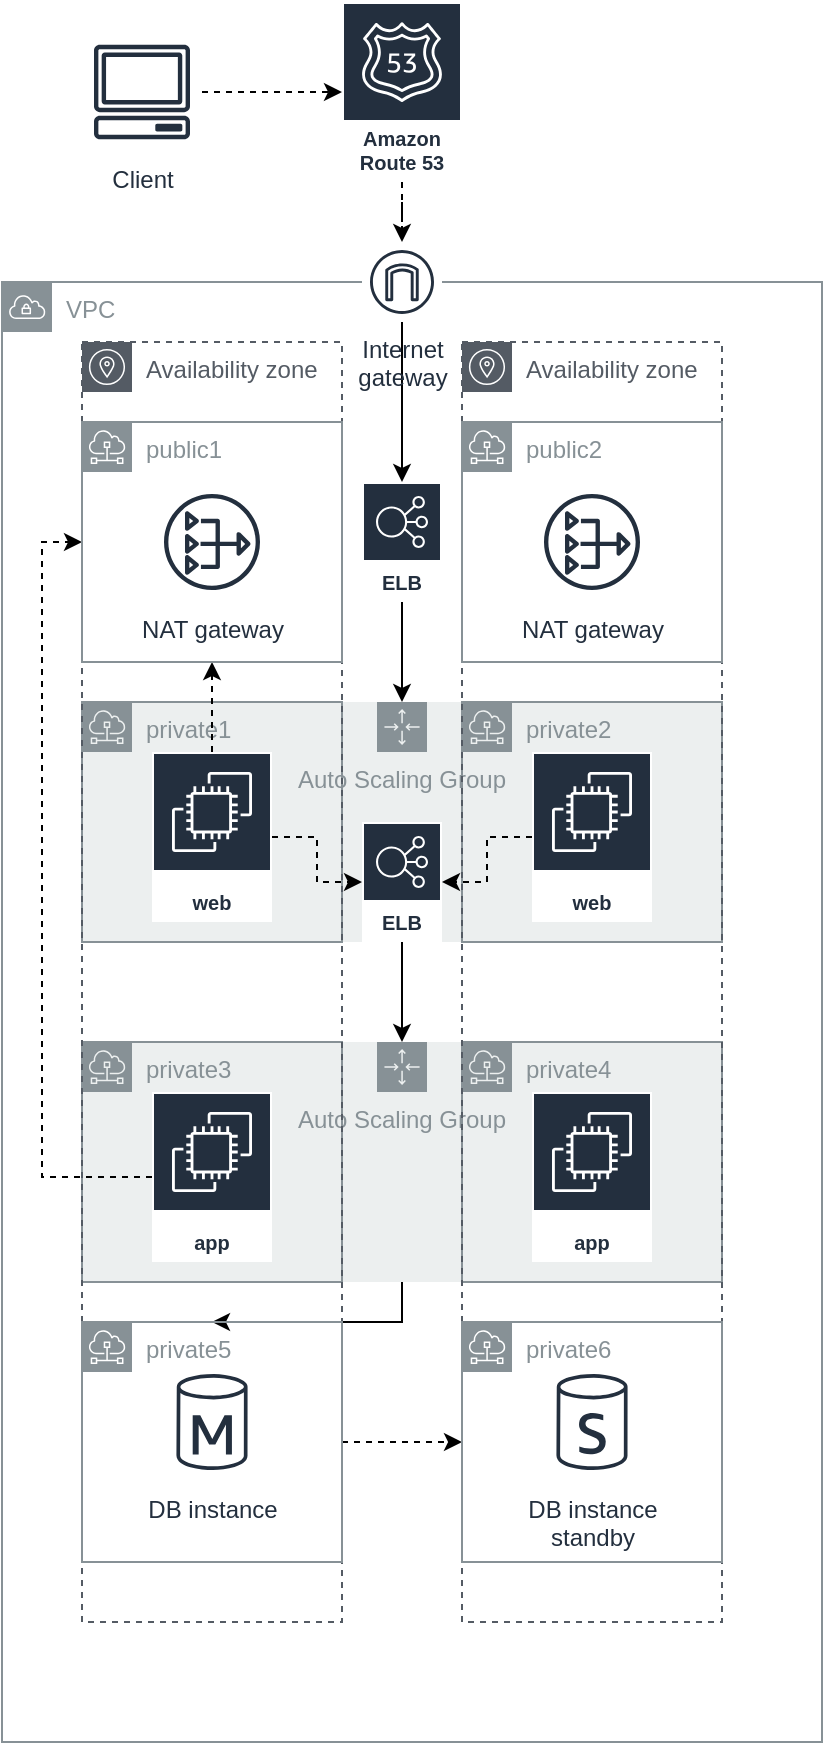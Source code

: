 <mxfile version="12.4.8" type="github">
  <diagram id="oLw4HaNUu8U8rWGGEuYg" name="Page-1">
    <mxGraphModel dx="1422" dy="762" grid="1" gridSize="10" guides="1" tooltips="1" connect="1" arrows="1" fold="1" page="1" pageScale="1" pageWidth="827" pageHeight="1169" math="0" shadow="0">
      <root>
        <mxCell id="0"/>
        <mxCell id="1" parent="0"/>
        <mxCell id="x8dnCS3WgVs4PBsWVb6L-2" value="Auto Scaling Group" style="outlineConnect=0;gradientColor=none;html=1;whiteSpace=wrap;fontSize=12;fontStyle=0;shape=mxgraph.aws4.groupCenter;grIcon=mxgraph.aws4.group_auto_scaling_group;grStroke=0;strokeColor=#879196;fillColor=#ECEFEF;verticalAlign=top;align=center;fontColor=#879196;dashed=0;spacingTop=25;" vertex="1" parent="1">
          <mxGeometry x="220" y="440" width="320" height="120" as="geometry"/>
        </mxCell>
        <mxCell id="x8dnCS3WgVs4PBsWVb6L-19" value="private2" style="outlineConnect=0;gradientColor=none;html=1;whiteSpace=wrap;fontSize=12;fontStyle=0;shape=mxgraph.aws4.group;grIcon=mxgraph.aws4.group_subnet;strokeColor=#879196;fillColor=none;verticalAlign=top;align=left;spacingLeft=30;fontColor=#879196;dashed=0;" vertex="1" parent="1">
          <mxGeometry x="410" y="440" width="130" height="120" as="geometry"/>
        </mxCell>
        <mxCell id="x8dnCS3WgVs4PBsWVb6L-17" value="private1" style="outlineConnect=0;gradientColor=none;html=1;whiteSpace=wrap;fontSize=12;fontStyle=0;shape=mxgraph.aws4.group;grIcon=mxgraph.aws4.group_subnet;strokeColor=#879196;fillColor=none;verticalAlign=top;align=left;spacingLeft=30;fontColor=#879196;dashed=0;" vertex="1" parent="1">
          <mxGeometry x="220" y="440" width="130" height="120" as="geometry"/>
        </mxCell>
        <mxCell id="x8dnCS3WgVs4PBsWVb6L-6" value="Auto Scaling Group" style="outlineConnect=0;gradientColor=none;html=1;whiteSpace=wrap;fontSize=12;fontStyle=0;shape=mxgraph.aws4.groupCenter;grIcon=mxgraph.aws4.group_auto_scaling_group;grStroke=0;strokeColor=#879196;fillColor=#ECEFEF;verticalAlign=top;align=center;fontColor=#879196;dashed=0;spacingTop=25;" vertex="1" parent="1">
          <mxGeometry x="220" y="610" width="320" height="120" as="geometry"/>
        </mxCell>
        <mxCell id="x8dnCS3WgVs4PBsWVb6L-20" value="private4" style="outlineConnect=0;gradientColor=none;html=1;whiteSpace=wrap;fontSize=12;fontStyle=0;shape=mxgraph.aws4.group;grIcon=mxgraph.aws4.group_subnet;strokeColor=#879196;fillColor=none;verticalAlign=top;align=left;spacingLeft=30;fontColor=#879196;dashed=0;" vertex="1" parent="1">
          <mxGeometry x="410" y="610" width="130" height="120" as="geometry"/>
        </mxCell>
        <mxCell id="x8dnCS3WgVs4PBsWVb6L-18" value="private3" style="outlineConnect=0;gradientColor=none;html=1;whiteSpace=wrap;fontSize=12;fontStyle=0;shape=mxgraph.aws4.group;grIcon=mxgraph.aws4.group_subnet;strokeColor=#879196;fillColor=none;verticalAlign=top;align=left;spacingLeft=30;fontColor=#879196;dashed=0;" vertex="1" parent="1">
          <mxGeometry x="220" y="610" width="130" height="120" as="geometry"/>
        </mxCell>
        <mxCell id="x8dnCS3WgVs4PBsWVb6L-1" value="VPC" style="outlineConnect=0;gradientColor=none;html=1;whiteSpace=wrap;fontSize=12;fontStyle=0;shape=mxgraph.aws4.group;grIcon=mxgraph.aws4.group_vpc;strokeColor=#879196;fillColor=none;verticalAlign=top;align=left;spacingLeft=30;fontColor=#879196;dashed=0;" vertex="1" parent="1">
          <mxGeometry x="180" y="230" width="410" height="730" as="geometry"/>
        </mxCell>
        <mxCell id="x8dnCS3WgVs4PBsWVb6L-4" value="Availability zone" style="outlineConnect=0;gradientColor=none;html=1;whiteSpace=wrap;fontSize=12;fontStyle=0;shape=mxgraph.aws4.group;grIcon=mxgraph.aws4.group_availability_zone;strokeColor=#545B64;fillColor=none;verticalAlign=top;align=left;spacingLeft=30;fontColor=#545B64;dashed=1;" vertex="1" parent="1">
          <mxGeometry x="410" y="260" width="130" height="640" as="geometry"/>
        </mxCell>
        <mxCell id="x8dnCS3WgVs4PBsWVb6L-3" value="Availability zone" style="outlineConnect=0;gradientColor=none;html=1;whiteSpace=wrap;fontSize=12;fontStyle=0;shape=mxgraph.aws4.group;grIcon=mxgraph.aws4.group_availability_zone;strokeColor=#545B64;fillColor=none;verticalAlign=top;align=left;spacingLeft=30;fontColor=#545B64;dashed=1;" vertex="1" parent="1">
          <mxGeometry x="220" y="260" width="130" height="640" as="geometry"/>
        </mxCell>
        <mxCell id="x8dnCS3WgVs4PBsWVb6L-31" style="edgeStyle=orthogonalEdgeStyle;rounded=0;orthogonalLoop=1;jettySize=auto;html=1;" edge="1" parent="1" source="x8dnCS3WgVs4PBsWVb6L-2" target="x8dnCS3WgVs4PBsWVb6L-6">
          <mxGeometry relative="1" as="geometry"/>
        </mxCell>
        <mxCell id="x8dnCS3WgVs4PBsWVb6L-34" style="edgeStyle=orthogonalEdgeStyle;rounded=0;orthogonalLoop=1;jettySize=auto;html=1;" edge="1" parent="1" source="x8dnCS3WgVs4PBsWVb6L-6" target="x8dnCS3WgVs4PBsWVb6L-21">
          <mxGeometry relative="1" as="geometry"/>
        </mxCell>
        <mxCell id="x8dnCS3WgVs4PBsWVb6L-40" style="edgeStyle=orthogonalEdgeStyle;rounded=0;orthogonalLoop=1;jettySize=auto;html=1;dashed=1;" edge="1" parent="1" source="x8dnCS3WgVs4PBsWVb6L-11" target="x8dnCS3WgVs4PBsWVb6L-23">
          <mxGeometry relative="1" as="geometry"/>
        </mxCell>
        <mxCell id="x8dnCS3WgVs4PBsWVb6L-43" style="edgeStyle=orthogonalEdgeStyle;rounded=0;orthogonalLoop=1;jettySize=auto;html=1;dashed=1;" edge="1" parent="1" source="x8dnCS3WgVs4PBsWVb6L-11" target="x8dnCS3WgVs4PBsWVb6L-33">
          <mxGeometry relative="1" as="geometry"/>
        </mxCell>
        <mxCell id="x8dnCS3WgVs4PBsWVb6L-11" value="web" style="outlineConnect=0;fontColor=#232F3E;gradientColor=none;strokeColor=#ffffff;fillColor=#232F3E;dashed=0;verticalLabelPosition=middle;verticalAlign=bottom;align=center;html=1;whiteSpace=wrap;fontSize=10;fontStyle=1;spacing=3;shape=mxgraph.aws4.productIcon;prIcon=mxgraph.aws4.ec2;" vertex="1" parent="1">
          <mxGeometry x="255" y="465" width="60" height="85" as="geometry"/>
        </mxCell>
        <mxCell id="x8dnCS3WgVs4PBsWVb6L-44" style="edgeStyle=orthogonalEdgeStyle;rounded=0;orthogonalLoop=1;jettySize=auto;html=1;dashed=1;" edge="1" parent="1" source="x8dnCS3WgVs4PBsWVb6L-12" target="x8dnCS3WgVs4PBsWVb6L-33">
          <mxGeometry relative="1" as="geometry"/>
        </mxCell>
        <mxCell id="x8dnCS3WgVs4PBsWVb6L-12" value="web" style="outlineConnect=0;fontColor=#232F3E;gradientColor=none;strokeColor=#ffffff;fillColor=#232F3E;dashed=0;verticalLabelPosition=middle;verticalAlign=bottom;align=center;html=1;whiteSpace=wrap;fontSize=10;fontStyle=1;spacing=3;shape=mxgraph.aws4.productIcon;prIcon=mxgraph.aws4.ec2;" vertex="1" parent="1">
          <mxGeometry x="445" y="465" width="60" height="85" as="geometry"/>
        </mxCell>
        <mxCell id="x8dnCS3WgVs4PBsWVb6L-42" style="edgeStyle=orthogonalEdgeStyle;rounded=0;orthogonalLoop=1;jettySize=auto;html=1;dashed=1;" edge="1" parent="1" source="x8dnCS3WgVs4PBsWVb6L-13" target="x8dnCS3WgVs4PBsWVb6L-23">
          <mxGeometry relative="1" as="geometry">
            <Array as="points">
              <mxPoint x="200" y="677.5"/>
              <mxPoint x="200" y="360"/>
            </Array>
          </mxGeometry>
        </mxCell>
        <mxCell id="x8dnCS3WgVs4PBsWVb6L-13" value="app" style="outlineConnect=0;fontColor=#232F3E;gradientColor=none;strokeColor=#ffffff;fillColor=#232F3E;dashed=0;verticalLabelPosition=middle;verticalAlign=bottom;align=center;html=1;whiteSpace=wrap;fontSize=10;fontStyle=1;spacing=3;shape=mxgraph.aws4.productIcon;prIcon=mxgraph.aws4.ec2;" vertex="1" parent="1">
          <mxGeometry x="255" y="635" width="60" height="85" as="geometry"/>
        </mxCell>
        <mxCell id="x8dnCS3WgVs4PBsWVb6L-14" value="app" style="outlineConnect=0;fontColor=#232F3E;gradientColor=none;strokeColor=#ffffff;fillColor=#232F3E;dashed=0;verticalLabelPosition=middle;verticalAlign=bottom;align=center;html=1;whiteSpace=wrap;fontSize=10;fontStyle=1;spacing=3;shape=mxgraph.aws4.productIcon;prIcon=mxgraph.aws4.ec2;" vertex="1" parent="1">
          <mxGeometry x="445" y="635" width="60" height="85" as="geometry"/>
        </mxCell>
        <mxCell id="x8dnCS3WgVs4PBsWVb6L-15" value="DB instance" style="outlineConnect=0;fontColor=#232F3E;gradientColor=none;strokeColor=#232F3E;fillColor=#ffffff;dashed=0;verticalLabelPosition=bottom;verticalAlign=top;align=center;html=1;fontSize=12;fontStyle=0;aspect=fixed;shape=mxgraph.aws4.resourceIcon;resIcon=mxgraph.aws4.db_instance;" vertex="1" parent="1">
          <mxGeometry x="255" y="770" width="60" height="60" as="geometry"/>
        </mxCell>
        <mxCell id="x8dnCS3WgVs4PBsWVb6L-16" value="DB instance&#xa;standby" style="outlineConnect=0;fontColor=#232F3E;gradientColor=none;strokeColor=#232F3E;fillColor=#ffffff;dashed=0;verticalLabelPosition=bottom;verticalAlign=top;align=center;html=1;fontSize=12;fontStyle=0;aspect=fixed;shape=mxgraph.aws4.resourceIcon;resIcon=mxgraph.aws4.db_instance_standby;" vertex="1" parent="1">
          <mxGeometry x="445" y="770" width="60" height="60" as="geometry"/>
        </mxCell>
        <mxCell id="x8dnCS3WgVs4PBsWVb6L-35" style="edgeStyle=orthogonalEdgeStyle;rounded=0;orthogonalLoop=1;jettySize=auto;html=1;dashed=1;" edge="1" parent="1" source="x8dnCS3WgVs4PBsWVb6L-21" target="x8dnCS3WgVs4PBsWVb6L-22">
          <mxGeometry relative="1" as="geometry"/>
        </mxCell>
        <mxCell id="x8dnCS3WgVs4PBsWVb6L-21" value="private5" style="outlineConnect=0;gradientColor=none;html=1;whiteSpace=wrap;fontSize=12;fontStyle=0;shape=mxgraph.aws4.group;grIcon=mxgraph.aws4.group_subnet;strokeColor=#879196;fillColor=none;verticalAlign=top;align=left;spacingLeft=30;fontColor=#879196;dashed=0;" vertex="1" parent="1">
          <mxGeometry x="220" y="750" width="130" height="120" as="geometry"/>
        </mxCell>
        <mxCell id="x8dnCS3WgVs4PBsWVb6L-22" value="private6" style="outlineConnect=0;gradientColor=none;html=1;whiteSpace=wrap;fontSize=12;fontStyle=0;shape=mxgraph.aws4.group;grIcon=mxgraph.aws4.group_subnet;strokeColor=#879196;fillColor=none;verticalAlign=top;align=left;spacingLeft=30;fontColor=#879196;dashed=0;" vertex="1" parent="1">
          <mxGeometry x="410" y="750" width="130" height="120" as="geometry"/>
        </mxCell>
        <mxCell id="x8dnCS3WgVs4PBsWVb6L-23" value="public1" style="outlineConnect=0;gradientColor=none;html=1;whiteSpace=wrap;fontSize=12;fontStyle=0;shape=mxgraph.aws4.group;grIcon=mxgraph.aws4.group_subnet;strokeColor=#879196;fillColor=none;verticalAlign=top;align=left;spacingLeft=30;fontColor=#879196;dashed=0;" vertex="1" parent="1">
          <mxGeometry x="220" y="300" width="130" height="120" as="geometry"/>
        </mxCell>
        <mxCell id="x8dnCS3WgVs4PBsWVb6L-24" value="public2" style="outlineConnect=0;gradientColor=none;html=1;whiteSpace=wrap;fontSize=12;fontStyle=0;shape=mxgraph.aws4.group;grIcon=mxgraph.aws4.group_subnet;strokeColor=#879196;fillColor=none;verticalAlign=top;align=left;spacingLeft=30;fontColor=#879196;dashed=0;" vertex="1" parent="1">
          <mxGeometry x="410" y="300" width="130" height="120" as="geometry"/>
        </mxCell>
        <mxCell id="x8dnCS3WgVs4PBsWVb6L-26" value="NAT gateway" style="outlineConnect=0;fontColor=#232F3E;gradientColor=none;strokeColor=#232F3E;fillColor=#ffffff;dashed=0;verticalLabelPosition=bottom;verticalAlign=top;align=center;html=1;fontSize=12;fontStyle=0;aspect=fixed;shape=mxgraph.aws4.resourceIcon;resIcon=mxgraph.aws4.nat_gateway;" vertex="1" parent="1">
          <mxGeometry x="255" y="330" width="60" height="60" as="geometry"/>
        </mxCell>
        <mxCell id="x8dnCS3WgVs4PBsWVb6L-29" style="edgeStyle=orthogonalEdgeStyle;rounded=0;orthogonalLoop=1;jettySize=auto;html=1;" edge="1" parent="1" source="x8dnCS3WgVs4PBsWVb6L-27" target="x8dnCS3WgVs4PBsWVb6L-28">
          <mxGeometry relative="1" as="geometry"/>
        </mxCell>
        <mxCell id="x8dnCS3WgVs4PBsWVb6L-27" value="Internet&#xa;gateway" style="outlineConnect=0;fontColor=#232F3E;gradientColor=none;strokeColor=#232F3E;fillColor=#ffffff;dashed=0;verticalLabelPosition=bottom;verticalAlign=top;align=center;html=1;fontSize=12;fontStyle=0;aspect=fixed;shape=mxgraph.aws4.resourceIcon;resIcon=mxgraph.aws4.internet_gateway;" vertex="1" parent="1">
          <mxGeometry x="360" y="210" width="40" height="40" as="geometry"/>
        </mxCell>
        <mxCell id="x8dnCS3WgVs4PBsWVb6L-30" style="edgeStyle=orthogonalEdgeStyle;rounded=0;orthogonalLoop=1;jettySize=auto;html=1;" edge="1" parent="1" source="x8dnCS3WgVs4PBsWVb6L-28" target="x8dnCS3WgVs4PBsWVb6L-2">
          <mxGeometry relative="1" as="geometry"/>
        </mxCell>
        <mxCell id="x8dnCS3WgVs4PBsWVb6L-28" value="ELB" style="outlineConnect=0;fontColor=#232F3E;gradientColor=none;strokeColor=#ffffff;fillColor=#232F3E;dashed=0;verticalLabelPosition=middle;verticalAlign=bottom;align=center;html=1;whiteSpace=wrap;fontSize=10;fontStyle=1;spacing=3;shape=mxgraph.aws4.productIcon;prIcon=mxgraph.aws4.elastic_load_balancing;" vertex="1" parent="1">
          <mxGeometry x="360" y="330" width="40" height="60" as="geometry"/>
        </mxCell>
        <mxCell id="x8dnCS3WgVs4PBsWVb6L-32" value="NAT gateway" style="outlineConnect=0;fontColor=#232F3E;gradientColor=none;strokeColor=#232F3E;fillColor=#ffffff;dashed=0;verticalLabelPosition=bottom;verticalAlign=top;align=center;html=1;fontSize=12;fontStyle=0;aspect=fixed;shape=mxgraph.aws4.resourceIcon;resIcon=mxgraph.aws4.nat_gateway;" vertex="1" parent="1">
          <mxGeometry x="445" y="330" width="60" height="60" as="geometry"/>
        </mxCell>
        <mxCell id="x8dnCS3WgVs4PBsWVb6L-33" value="ELB" style="outlineConnect=0;fontColor=#232F3E;gradientColor=none;strokeColor=#ffffff;fillColor=#232F3E;dashed=0;verticalLabelPosition=middle;verticalAlign=bottom;align=center;html=1;whiteSpace=wrap;fontSize=10;fontStyle=1;spacing=3;shape=mxgraph.aws4.productIcon;prIcon=mxgraph.aws4.elastic_load_balancing;" vertex="1" parent="1">
          <mxGeometry x="360" y="500" width="40" height="60" as="geometry"/>
        </mxCell>
        <mxCell id="x8dnCS3WgVs4PBsWVb6L-38" style="edgeStyle=orthogonalEdgeStyle;rounded=0;orthogonalLoop=1;jettySize=auto;html=1;dashed=1;" edge="1" parent="1" source="x8dnCS3WgVs4PBsWVb6L-36" target="x8dnCS3WgVs4PBsWVb6L-37">
          <mxGeometry relative="1" as="geometry"/>
        </mxCell>
        <mxCell id="x8dnCS3WgVs4PBsWVb6L-36" value="Client" style="outlineConnect=0;fontColor=#232F3E;gradientColor=none;strokeColor=#232F3E;fillColor=#ffffff;dashed=0;verticalLabelPosition=bottom;verticalAlign=top;align=center;html=1;fontSize=12;fontStyle=0;aspect=fixed;shape=mxgraph.aws4.resourceIcon;resIcon=mxgraph.aws4.client;" vertex="1" parent="1">
          <mxGeometry x="220" y="105" width="60" height="60" as="geometry"/>
        </mxCell>
        <mxCell id="x8dnCS3WgVs4PBsWVb6L-39" style="edgeStyle=orthogonalEdgeStyle;rounded=0;orthogonalLoop=1;jettySize=auto;html=1;dashed=1;" edge="1" parent="1" source="x8dnCS3WgVs4PBsWVb6L-37" target="x8dnCS3WgVs4PBsWVb6L-27">
          <mxGeometry relative="1" as="geometry"/>
        </mxCell>
        <mxCell id="x8dnCS3WgVs4PBsWVb6L-37" value="Amazon Route 53" style="outlineConnect=0;fontColor=#232F3E;gradientColor=none;strokeColor=#ffffff;fillColor=#232F3E;dashed=0;verticalLabelPosition=middle;verticalAlign=bottom;align=center;html=1;whiteSpace=wrap;fontSize=10;fontStyle=1;spacing=3;shape=mxgraph.aws4.productIcon;prIcon=mxgraph.aws4.route_53;" vertex="1" parent="1">
          <mxGeometry x="350" y="90" width="60" height="90" as="geometry"/>
        </mxCell>
      </root>
    </mxGraphModel>
  </diagram>
</mxfile>
